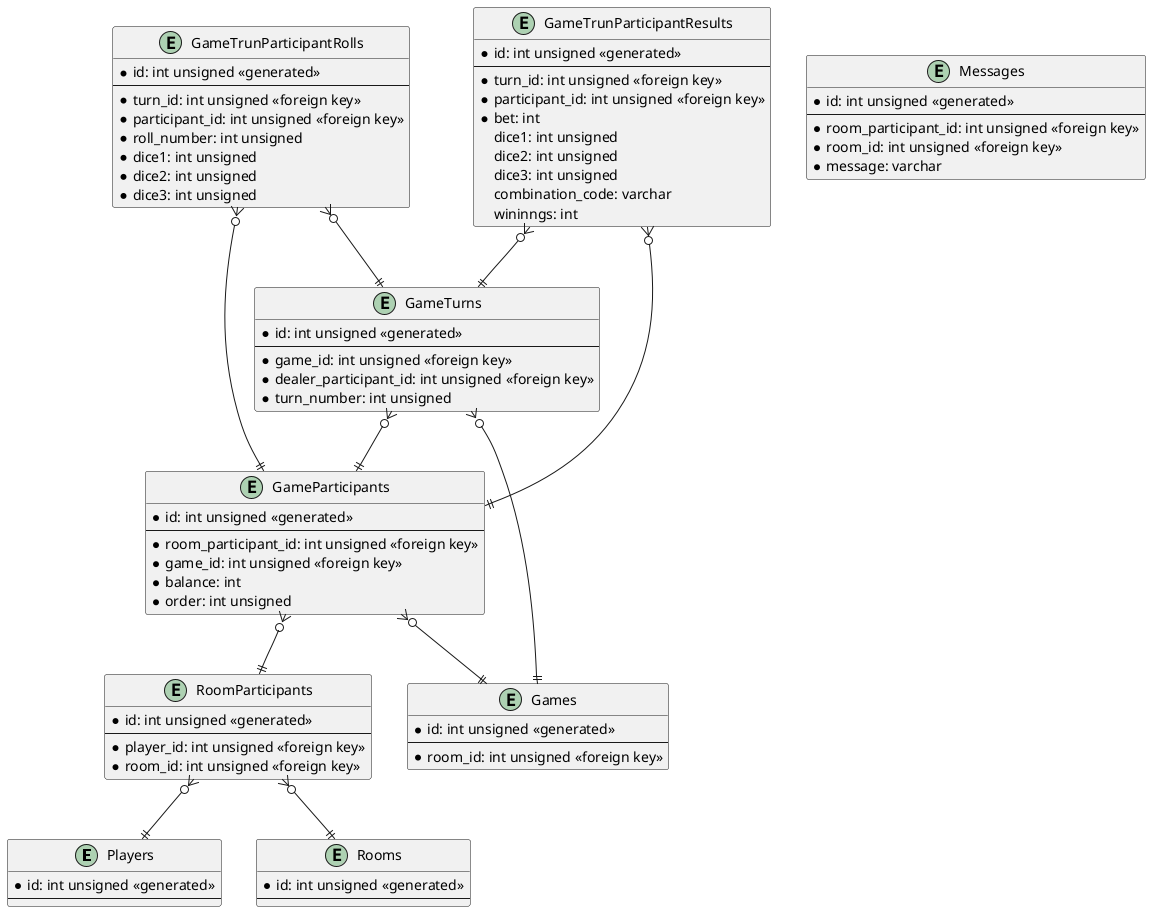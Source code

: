 @startuml chinchiro
'https://plantuml.com/class-diagram

entity Players {
    * id: int unsigned <<generated>>
    --
}

' Room

entity Rooms {
    * id: int unsigned <<generated>>
    --
}

entity RoomParticipants {
    * id: int unsigned <<generated>>
    --
    * player_id: int unsigned <<foreign key>>
    * room_id: int unsigned <<foreign key>>
}

RoomParticipants }o--|| Players
RoomParticipants }o--|| Rooms

' Game

entity Games {
    * id: int unsigned <<generated>>
    --
    * room_id: int unsigned <<foreign key>>
}

entity GameParticipants {
    * id: int unsigned <<generated>>
    --
    * room_participant_id: int unsigned <<foreign key>>
    * game_id: int unsigned <<foreign key>>
    * balance: int
    * order: int unsigned
}

GameParticipants }o--|| RoomParticipants
GameParticipants }o--|| Games

entity GameTurns {
    * id: int unsigned <<generated>>
    --
    * game_id: int unsigned <<foreign key>>
    * dealer_participant_id: int unsigned <<foreign key>>
    * turn_number: int unsigned
}

GameTurns }o--|| Games
GameTurns }o--|| GameParticipants

entity GameTrunParticipantRolls {
    * id: int unsigned <<generated>>
    --
    * turn_id: int unsigned <<foreign key>>
    * participant_id: int unsigned <<foreign key>>
    * roll_number: int unsigned
    * dice1: int unsigned
    * dice2: int unsigned
    * dice3: int unsigned
}

GameTrunParticipantRolls }o--|| GameTurns
GameTrunParticipantRolls }o--|| GameParticipants

entity GameTrunParticipantResults {
    * id: int unsigned <<generated>>
    --
    * turn_id: int unsigned <<foreign key>>
    * participant_id: int unsigned <<foreign key>>
    * bet: int
    dice1: int unsigned
    dice2: int unsigned
    dice3: int unsigned
    combination_code: varchar
    wininngs: int
}

GameTrunParticipantResults }o--|| GameTurns
GameTrunParticipantResults }o--|| GameParticipants

' Message

entity Messages {
    * id: int unsigned <<generated>>
    --
    * room_participant_id: int unsigned <<foreign key>>
    * room_id: int unsigned <<foreign key>>
    * message: varchar
}


@enduml